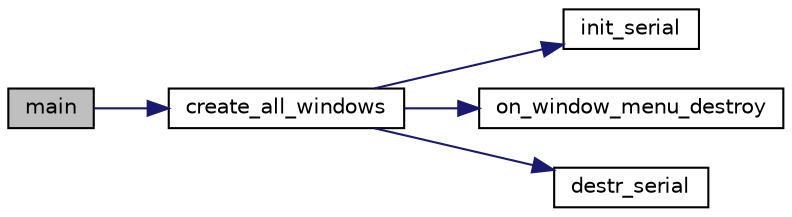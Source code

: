 digraph "main"
{
  edge [fontname="Helvetica",fontsize="10",labelfontname="Helvetica",labelfontsize="10"];
  node [fontname="Helvetica",fontsize="10",shape=record];
  rankdir="LR";
  Node28 [label="main",height=0.2,width=0.4,color="black", fillcolor="grey75", style="filled", fontcolor="black"];
  Node28 -> Node29 [color="midnightblue",fontsize="10",style="solid",fontname="Helvetica"];
  Node29 [label="create_all_windows",height=0.2,width=0.4,color="black", fillcolor="white", style="filled",URL="$main_8c.html#abb8e00d8454b858737568eed021c0557"];
  Node29 -> Node30 [color="midnightblue",fontsize="10",style="solid",fontname="Helvetica"];
  Node30 [label="init_serial",height=0.2,width=0.4,color="black", fillcolor="white", style="filled",URL="$Hand_8c.html#a404cf28e05329f1742eb1276c5855ec5",tooltip="Make communication settings and store original settings. "];
  Node29 -> Node31 [color="midnightblue",fontsize="10",style="solid",fontname="Helvetica"];
  Node31 [label="on_window_menu_destroy",height=0.2,width=0.4,color="black", fillcolor="white", style="filled",URL="$main_8c.html#a2c66469268437c5f31b5a3724e3dac99",tooltip="Close app. "];
  Node29 -> Node32 [color="midnightblue",fontsize="10",style="solid",fontname="Helvetica"];
  Node32 [label="destr_serial",height=0.2,width=0.4,color="black", fillcolor="white", style="filled",URL="$Hand_8c.html#a3457778ae7c229a31a30e65d80067a38",tooltip="Return original communication settings. "];
}
